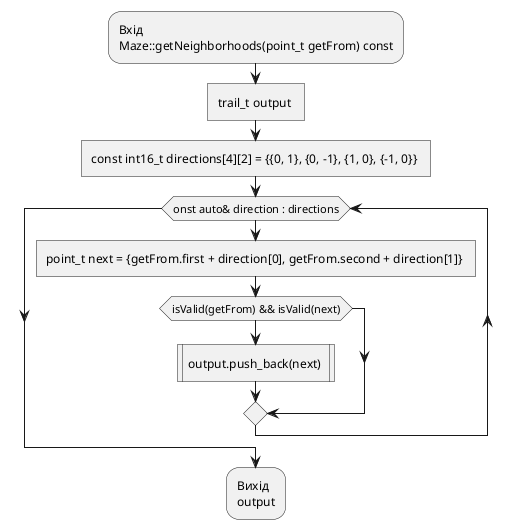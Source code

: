 @startuml
-Вхід\nMaze::getNeighborhoods(point_t getFrom) const
:trail_t output ]
:const int16_t directions[4][2] = {{0, 1}, {0, -1}, {1, 0}, {-1, 0}} ]
while(onst auto& direction : directions)
    :point_t next = {getFrom.first + direction[0], getFrom.second + direction[1]} ]
    if(isValid(getFrom) && isValid(next))
        :output.push_back(next) |
    endif
endwhile
-Вихід\noutput
@enduml